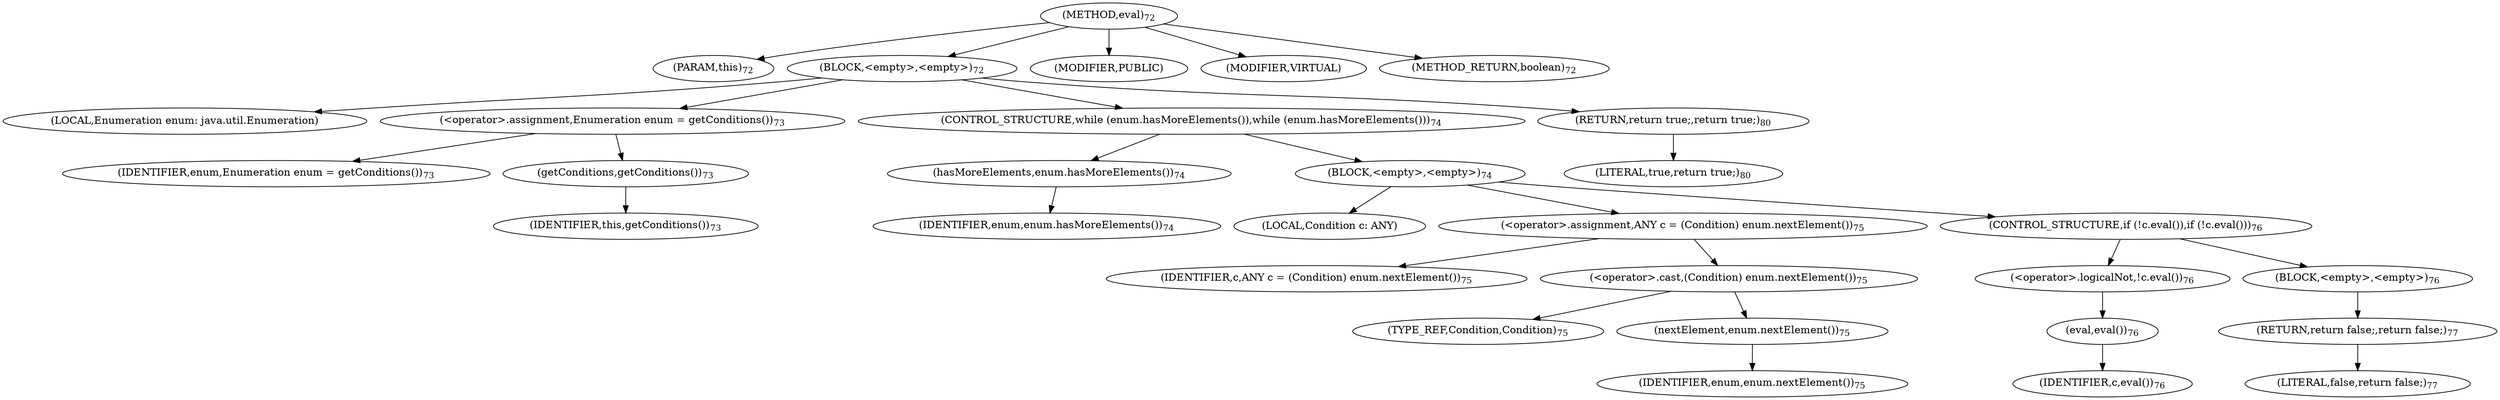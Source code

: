 digraph "eval" {  
"9" [label = <(METHOD,eval)<SUB>72</SUB>> ]
"4" [label = <(PARAM,this)<SUB>72</SUB>> ]
"10" [label = <(BLOCK,&lt;empty&gt;,&lt;empty&gt;)<SUB>72</SUB>> ]
"11" [label = <(LOCAL,Enumeration enum: java.util.Enumeration)> ]
"12" [label = <(&lt;operator&gt;.assignment,Enumeration enum = getConditions())<SUB>73</SUB>> ]
"13" [label = <(IDENTIFIER,enum,Enumeration enum = getConditions())<SUB>73</SUB>> ]
"14" [label = <(getConditions,getConditions())<SUB>73</SUB>> ]
"3" [label = <(IDENTIFIER,this,getConditions())<SUB>73</SUB>> ]
"15" [label = <(CONTROL_STRUCTURE,while (enum.hasMoreElements()),while (enum.hasMoreElements()))<SUB>74</SUB>> ]
"16" [label = <(hasMoreElements,enum.hasMoreElements())<SUB>74</SUB>> ]
"17" [label = <(IDENTIFIER,enum,enum.hasMoreElements())<SUB>74</SUB>> ]
"18" [label = <(BLOCK,&lt;empty&gt;,&lt;empty&gt;)<SUB>74</SUB>> ]
"19" [label = <(LOCAL,Condition c: ANY)> ]
"20" [label = <(&lt;operator&gt;.assignment,ANY c = (Condition) enum.nextElement())<SUB>75</SUB>> ]
"21" [label = <(IDENTIFIER,c,ANY c = (Condition) enum.nextElement())<SUB>75</SUB>> ]
"22" [label = <(&lt;operator&gt;.cast,(Condition) enum.nextElement())<SUB>75</SUB>> ]
"23" [label = <(TYPE_REF,Condition,Condition)<SUB>75</SUB>> ]
"24" [label = <(nextElement,enum.nextElement())<SUB>75</SUB>> ]
"25" [label = <(IDENTIFIER,enum,enum.nextElement())<SUB>75</SUB>> ]
"26" [label = <(CONTROL_STRUCTURE,if (!c.eval()),if (!c.eval()))<SUB>76</SUB>> ]
"27" [label = <(&lt;operator&gt;.logicalNot,!c.eval())<SUB>76</SUB>> ]
"28" [label = <(eval,eval())<SUB>76</SUB>> ]
"29" [label = <(IDENTIFIER,c,eval())<SUB>76</SUB>> ]
"30" [label = <(BLOCK,&lt;empty&gt;,&lt;empty&gt;)<SUB>76</SUB>> ]
"31" [label = <(RETURN,return false;,return false;)<SUB>77</SUB>> ]
"32" [label = <(LITERAL,false,return false;)<SUB>77</SUB>> ]
"33" [label = <(RETURN,return true;,return true;)<SUB>80</SUB>> ]
"34" [label = <(LITERAL,true,return true;)<SUB>80</SUB>> ]
"35" [label = <(MODIFIER,PUBLIC)> ]
"36" [label = <(MODIFIER,VIRTUAL)> ]
"37" [label = <(METHOD_RETURN,boolean)<SUB>72</SUB>> ]
  "9" -> "4" 
  "9" -> "10" 
  "9" -> "35" 
  "9" -> "36" 
  "9" -> "37" 
  "10" -> "11" 
  "10" -> "12" 
  "10" -> "15" 
  "10" -> "33" 
  "12" -> "13" 
  "12" -> "14" 
  "14" -> "3" 
  "15" -> "16" 
  "15" -> "18" 
  "16" -> "17" 
  "18" -> "19" 
  "18" -> "20" 
  "18" -> "26" 
  "20" -> "21" 
  "20" -> "22" 
  "22" -> "23" 
  "22" -> "24" 
  "24" -> "25" 
  "26" -> "27" 
  "26" -> "30" 
  "27" -> "28" 
  "28" -> "29" 
  "30" -> "31" 
  "31" -> "32" 
  "33" -> "34" 
}
